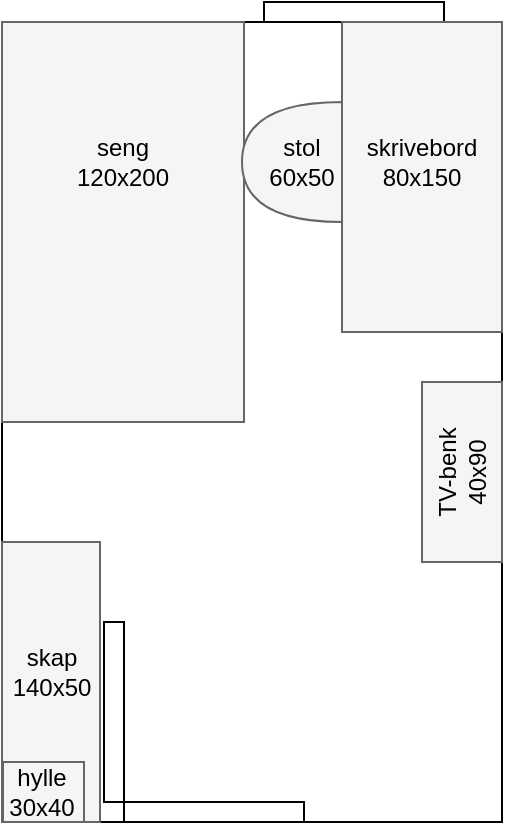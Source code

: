 <mxfile version="14.2.7" type="github">
  <diagram id="UnWPM5oVaGgAkbn6O5MC" name="Page-1">
    <mxGraphModel dx="1185" dy="635" grid="1" gridSize="10" guides="1" tooltips="1" connect="1" arrows="1" fold="1" page="1" pageScale="1" pageWidth="827" pageHeight="1169" math="0" shadow="0">
      <root>
        <mxCell id="0" />
        <mxCell id="1" parent="0" />
        <mxCell id="5funGXJvd1xN3maJrhfN-1" value="" style="rounded=0;whiteSpace=wrap;html=1;" vertex="1" parent="1">
          <mxGeometry x="289" y="270" width="250" height="400" as="geometry" />
        </mxCell>
        <mxCell id="5funGXJvd1xN3maJrhfN-2" value="" style="rounded=0;whiteSpace=wrap;html=1;fillColor=#f5f5f5;strokeColor=#666666;fontColor=#333333;" vertex="1" parent="1">
          <mxGeometry x="289" y="530" width="49" height="140" as="geometry" />
        </mxCell>
        <mxCell id="5funGXJvd1xN3maJrhfN-3" value="" style="rounded=0;whiteSpace=wrap;html=1;" vertex="1" parent="1">
          <mxGeometry x="420" y="260" width="90" height="10" as="geometry" />
        </mxCell>
        <mxCell id="5funGXJvd1xN3maJrhfN-4" value="" style="rounded=0;whiteSpace=wrap;html=1;fillColor=#f5f5f5;strokeColor=#666666;fontColor=#333333;rotation=-180;" vertex="1" parent="1">
          <mxGeometry x="289" y="270" width="121" height="200" as="geometry" />
        </mxCell>
        <mxCell id="5funGXJvd1xN3maJrhfN-6" value="" style="rounded=0;whiteSpace=wrap;html=1;" vertex="1" parent="1">
          <mxGeometry x="350" y="660" width="90" height="10" as="geometry" />
        </mxCell>
        <mxCell id="5funGXJvd1xN3maJrhfN-7" value="" style="rounded=0;whiteSpace=wrap;html=1;" vertex="1" parent="1">
          <mxGeometry x="340" y="570" width="10" height="90" as="geometry" />
        </mxCell>
        <mxCell id="5funGXJvd1xN3maJrhfN-8" value="" style="rounded=0;whiteSpace=wrap;html=1;fillColor=#f5f5f5;strokeColor=#666666;fontColor=#333333;rotation=-180;" vertex="1" parent="1">
          <mxGeometry x="459" y="270" width="80" height="155" as="geometry" />
        </mxCell>
        <mxCell id="5funGXJvd1xN3maJrhfN-9" value="seng&lt;br&gt;120x200" style="text;html=1;strokeColor=none;fillColor=none;align=center;verticalAlign=middle;whiteSpace=wrap;rounded=0;" vertex="1" parent="1">
          <mxGeometry x="314.25" y="330" width="70.5" height="20" as="geometry" />
        </mxCell>
        <mxCell id="5funGXJvd1xN3maJrhfN-10" value="skrivebord&lt;br&gt;80x150" style="text;html=1;strokeColor=none;fillColor=none;align=center;verticalAlign=middle;whiteSpace=wrap;rounded=0;" vertex="1" parent="1">
          <mxGeometry x="479" y="330" width="40" height="20" as="geometry" />
        </mxCell>
        <mxCell id="5funGXJvd1xN3maJrhfN-11" value="skap&lt;br&gt;140x50" style="text;html=1;strokeColor=none;fillColor=none;align=center;verticalAlign=middle;whiteSpace=wrap;rounded=0;" vertex="1" parent="1">
          <mxGeometry x="293.5" y="585" width="40" height="20" as="geometry" />
        </mxCell>
        <mxCell id="5funGXJvd1xN3maJrhfN-13" value="" style="rounded=0;whiteSpace=wrap;html=1;fillColor=#f5f5f5;strokeColor=#666666;fontColor=#333333;" vertex="1" parent="1">
          <mxGeometry x="289.5" y="640" width="40.5" height="30" as="geometry" />
        </mxCell>
        <mxCell id="5funGXJvd1xN3maJrhfN-14" value="" style="rounded=0;whiteSpace=wrap;html=1;fillColor=#f5f5f5;strokeColor=#666666;fontColor=#333333;" vertex="1" parent="1">
          <mxGeometry x="499" y="450" width="40" height="90" as="geometry" />
        </mxCell>
        <mxCell id="5funGXJvd1xN3maJrhfN-15" value="TV-benk&lt;br&gt;40x90" style="text;html=1;strokeColor=none;fillColor=none;align=center;verticalAlign=middle;whiteSpace=wrap;rounded=0;rotation=-90;" vertex="1" parent="1">
          <mxGeometry x="494" y="485" width="50" height="20" as="geometry" />
        </mxCell>
        <mxCell id="5funGXJvd1xN3maJrhfN-16" value="hylle&lt;br&gt;30x40" style="text;html=1;strokeColor=none;fillColor=none;align=center;verticalAlign=middle;whiteSpace=wrap;rounded=0;" vertex="1" parent="1">
          <mxGeometry x="289" y="645" width="40" height="20" as="geometry" />
        </mxCell>
        <mxCell id="5funGXJvd1xN3maJrhfN-17" value="" style="shape=or;whiteSpace=wrap;html=1;rotation=-180;fillColor=#f5f5f5;strokeColor=#666666;fontColor=#333333;" vertex="1" parent="1">
          <mxGeometry x="409" y="310" width="50" height="60" as="geometry" />
        </mxCell>
        <mxCell id="5funGXJvd1xN3maJrhfN-18" value="stol&lt;br&gt;60x50" style="text;html=1;strokeColor=none;fillColor=none;align=center;verticalAlign=middle;whiteSpace=wrap;rounded=0;" vertex="1" parent="1">
          <mxGeometry x="419" y="330" width="40" height="20" as="geometry" />
        </mxCell>
      </root>
    </mxGraphModel>
  </diagram>
</mxfile>
